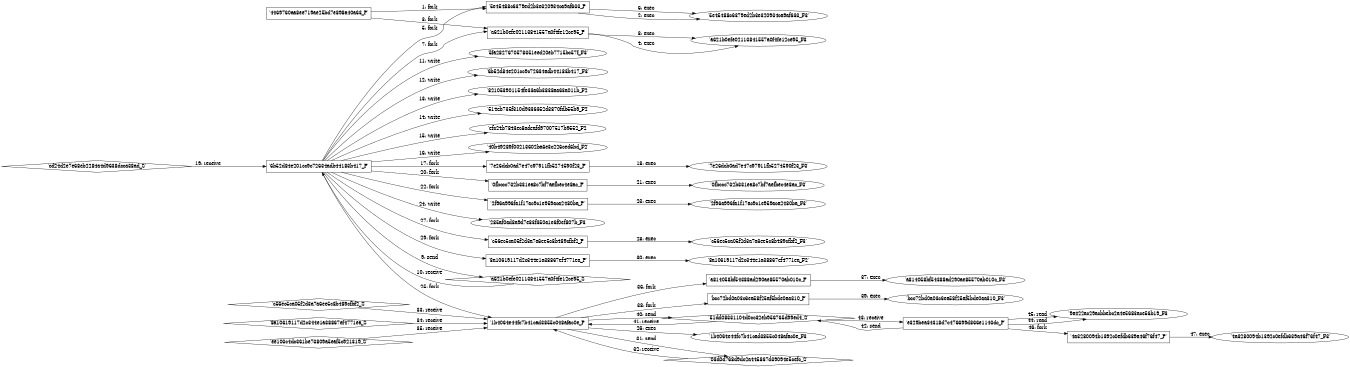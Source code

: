 digraph "D:\Learning\Paper\apt\基于CTI的攻击预警\Dataset\攻击图\ASGfromALLCTI\Threat Round-up for the Week of Mar 20 - Mar 24.dot" {
rankdir="LR"
size="9"
fixedsize="false"
splines="true"
nodesep=0.3
ranksep=0
fontsize=10
overlap="scalexy"
engine= "neato"
	"'4469760aa8ee719ae25bd7e898a40a63_P'" [node_type=Process shape=box]
	"'5e45488c6379ed2b3e320934ca9af633_P'" [node_type=Process shape=box]
	"'4469760aa8ee719ae25bd7e898a40a63_P'" -> "'5e45488c6379ed2b3e320934ca9af633_P'" [label="1: fork"]
	"'5e45488c6379ed2b3e320934ca9af633_P'" [node_type=Process shape=box]
	"'5e45488c6379ed2b3e320934ca9af633_F3'" [node_type=File shape=ellipse]
	"'5e45488c6379ed2b3e320934ca9af633_P'" -> "'5e45488c6379ed2b3e320934ca9af633_F3'" [label="2: exec"]
	"'4469760aa8ee719ae25bd7e898a40a63_P'" [node_type=Process shape=box]
	"'a621b0efe02113841557a0f4fe12ce95_P'" [node_type=Process shape=box]
	"'4469760aa8ee719ae25bd7e898a40a63_P'" -> "'a621b0efe02113841557a0f4fe12ce95_P'" [label="3: fork"]
	"'a621b0efe02113841557a0f4fe12ce95_P'" [node_type=Process shape=box]
	"'a621b0efe02113841557a0f4fe12ce95_F3'" [node_type=File shape=ellipse]
	"'a621b0efe02113841557a0f4fe12ce95_P'" -> "'a621b0efe02113841557a0f4fe12ce95_F3'" [label="4: exec"]
	"'6b52d84e201cc9c72634adb44183b417_P'" [node_type=Process shape=box]
	"'5e45488c6379ed2b3e320934ca9af633_P'" [node_type=Process shape=box]
	"'6b52d84e201cc9c72634adb44183b417_P'" -> "'5e45488c6379ed2b3e320934ca9af633_P'" [label="5: fork"]
	"'5e45488c6379ed2b3e320934ca9af633_P'" [node_type=Process shape=box]
	"'5e45488c6379ed2b3e320934ca9af633_F3'" [node_type=File shape=ellipse]
	"'5e45488c6379ed2b3e320934ca9af633_P'" -> "'5e45488c6379ed2b3e320934ca9af633_F3'" [label="6: exec"]
	"'6b52d84e201cc9c72634adb44183b417_P'" [node_type=Process shape=box]
	"'a621b0efe02113841557a0f4fe12ce95_P'" [node_type=Process shape=box]
	"'6b52d84e201cc9c72634adb44183b417_P'" -> "'a621b0efe02113841557a0f4fe12ce95_P'" [label="7: fork"]
	"'a621b0efe02113841557a0f4fe12ce95_P'" [node_type=Process shape=box]
	"'a621b0efe02113841557a0f4fe12ce95_F3'" [node_type=File shape=ellipse]
	"'a621b0efe02113841557a0f4fe12ce95_P'" -> "'a621b0efe02113841557a0f4fe12ce95_F3'" [label="8: exec"]
	"'a621b0efe02113841557a0f4fe12ce95_S'" [node_type=Socket shape=diamond]
	"'6b52d84e201cc9c72634adb44183b417_P'" [node_type=Process shape=box]
	"'6b52d84e201cc9c72634adb44183b417_P'" -> "'a621b0efe02113841557a0f4fe12ce95_S'" [label="9: send"]
	"'a621b0efe02113841557a0f4fe12ce95_S'" -> "'6b52d84e201cc9c72634adb44183b417_P'" [label="10: receive"]
	"'5fa2827670578351eed20eb7715bc57f_F3'" [node_type=file shape=ellipse]
	"'6b52d84e201cc9c72634adb44183b417_P'" [node_type=Process shape=box]
	"'6b52d84e201cc9c72634adb44183b417_P'" -> "'5fa2827670578351eed20eb7715bc57f_F3'" [label="11: write"]
	"'6b52d84e201cc9c72634adb44183b417_F3'" [node_type=file shape=ellipse]
	"'6b52d84e201cc9c72634adb44183b417_P'" [node_type=Process shape=box]
	"'6b52d84e201cc9c72634adb44183b417_P'" -> "'6b52d84e201cc9c72634adb44183b417_F3'" [label="12: write"]
	"'821053901154fe33a6b3838aa63a011b_F2'" [node_type=file shape=ellipse]
	"'6b52d84e201cc9c72634adb44183b417_P'" [node_type=Process shape=box]
	"'6b52d84e201cc9c72634adb44183b417_P'" -> "'821053901154fe33a6b3838aa63a011b_F2'" [label="13: write"]
	"'514eb735f310d9336352d3870fdb55b9_F2'" [node_type=file shape=ellipse]
	"'6b52d84e201cc9c72634adb44183b417_P'" [node_type=Process shape=box]
	"'6b52d84e201cc9c72634adb44183b417_P'" -> "'514eb735f310d9336352d3870fdb55b9_F2'" [label="14: write"]
	"'efc24b7843ec8adeafd97007517b9552_F2'" [node_type=file shape=ellipse]
	"'6b52d84e201cc9c72634adb44183b417_P'" [node_type=Process shape=box]
	"'6b52d84e201cc9c72634adb44183b417_P'" -> "'efc24b7843ec8adeafd97007517b9552_F2'" [label="15: write"]
	"'40b49289f00213602ba6e3c226ced6bd_F2'" [node_type=file shape=ellipse]
	"'6b52d84e201cc9c72634adb44183b417_P'" [node_type=Process shape=box]
	"'6b52d84e201cc9c72634adb44183b417_P'" -> "'40b49289f00213602ba6e3c226ced6bd_F2'" [label="16: write"]
	"'6b52d84e201cc9c72634adb44183b417_P'" [node_type=Process shape=box]
	"'7e26dcb0ad7e47c97911fb5274590f23_P'" [node_type=Process shape=box]
	"'6b52d84e201cc9c72634adb44183b417_P'" -> "'7e26dcb0ad7e47c97911fb5274590f23_P'" [label="17: fork"]
	"'7e26dcb0ad7e47c97911fb5274590f23_P'" [node_type=Process shape=box]
	"'7e26dcb0ad7e47c97911fb5274590f23_F3'" [node_type=File shape=ellipse]
	"'7e26dcb0ad7e47c97911fb5274590f23_P'" -> "'7e26dcb0ad7e47c97911fb5274590f23_F3'" [label="18: exec"]
	"'6b52d84e201cc9c72634adb44183b417_P'" [node_type=Process shape=box]
	"'cd24d2e7e68eb2284a4d9638dcca38ad_S'" [node_type=Socket shape=diamond]
	"'cd24d2e7e68eb2284a4d9638dcca38ad_S'" -> "'6b52d84e201cc9c72634adb44183b417_P'" [label="19: receive"]
	"'6b52d84e201cc9c72634adb44183b417_P'" [node_type=Process shape=box]
	"'0fbccc732b331ea8c7bf7aefbec4e8ac_P'" [node_type=Process shape=box]
	"'6b52d84e201cc9c72634adb44183b417_P'" -> "'0fbccc732b331ea8c7bf7aefbec4e8ac_P'" [label="20: fork"]
	"'0fbccc732b331ea8c7bf7aefbec4e8ac_P'" [node_type=Process shape=box]
	"'0fbccc732b331ea8c7bf7aefbec4e8ac_F3'" [node_type=File shape=ellipse]
	"'0fbccc732b331ea8c7bf7aefbec4e8ac_P'" -> "'0fbccc732b331ea8c7bf7aefbec4e8ac_F3'" [label="21: exec"]
	"'6b52d84e201cc9c72634adb44183b417_P'" [node_type=Process shape=box]
	"'2f96a996fa1f17ac9c1e959aca2480ba_P'" [node_type=Process shape=box]
	"'6b52d84e201cc9c72634adb44183b417_P'" -> "'2f96a996fa1f17ac9c1e959aca2480ba_P'" [label="22: fork"]
	"'2f96a996fa1f17ac9c1e959aca2480ba_P'" [node_type=Process shape=box]
	"'2f96a996fa1f17ac9c1e959aca2480ba_F3'" [node_type=File shape=ellipse]
	"'2f96a996fa1f17ac9c1e959aca2480ba_P'" -> "'2f96a996fa1f17ac9c1e959aca2480ba_F3'" [label="23: exec"]
	"'285af0ad8a9d7e83f350a1e6f0ef807b_F3'" [node_type=file shape=ellipse]
	"'6b52d84e201cc9c72634adb44183b417_P'" [node_type=Process shape=box]
	"'6b52d84e201cc9c72634adb44183b417_P'" -> "'285af0ad8a9d7e83f350a1e6f0ef807b_F3'" [label="24: write"]
	"'6b52d84e201cc9c72634adb44183b417_P'" [node_type=Process shape=box]
	"'1b4064e44fc7b41cad3855c048afac0e_P'" [node_type=Process shape=box]
	"'6b52d84e201cc9c72634adb44183b417_P'" -> "'1b4064e44fc7b41cad3855c048afac0e_P'" [label="25: fork"]
	"'1b4064e44fc7b41cad3855c048afac0e_P'" [node_type=Process shape=box]
	"'1b4064e44fc7b41cad3855c048afac0e_F3'" [node_type=File shape=ellipse]
	"'1b4064e44fc7b41cad3855c048afac0e_P'" -> "'1b4064e44fc7b41cad3855c048afac0e_F3'" [label="26: exec"]
	"'6b52d84e201cc9c72634adb44183b417_P'" [node_type=Process shape=box]
	"'c56ec5ca05f2d3a7a6ee5c8b489cfbf2_P'" [node_type=Process shape=box]
	"'6b52d84e201cc9c72634adb44183b417_P'" -> "'c56ec5ca05f2d3a7a6ee5c8b489cfbf2_P'" [label="27: fork"]
	"'c56ec5ca05f2d3a7a6ee5c8b489cfbf2_P'" [node_type=Process shape=box]
	"'c56ec5ca05f2d3a7a6ee5c8b489cfbf2_F3'" [node_type=File shape=ellipse]
	"'c56ec5ca05f2d3a7a6ee5c8b489cfbf2_P'" -> "'c56ec5ca05f2d3a7a6ee5c8b489cfbf2_F3'" [label="28: exec"]
	"'6b52d84e201cc9c72634adb44183b417_P'" [node_type=Process shape=box]
	"'8a10619117d2c344e1a38867ef4771ea_P'" [node_type=Process shape=box]
	"'6b52d84e201cc9c72634adb44183b417_P'" -> "'8a10619117d2c344e1a38867ef4771ea_P'" [label="29: fork"]
	"'8a10619117d2c344e1a38867ef4771ea_P'" [node_type=Process shape=box]
	"'8a10619117d2c344e1a38867ef4771ea_F2'" [node_type=File shape=ellipse]
	"'8a10619117d2c344e1a38867ef4771ea_P'" -> "'8a10619117d2c344e1a38867ef4771ea_F2'" [label="30: exec"]
	"'03d0d768d9dc2a445867d39094e5cefc_S'" [node_type=Socket shape=diamond]
	"'1b4064e44fc7b41cad3855c048afac0e_P'" [node_type=Process shape=box]
	"'1b4064e44fc7b41cad3855c048afac0e_P'" -> "'03d0d768d9dc2a445867d39094e5cefc_S'" [label="31: send"]
	"'03d0d768d9dc2a445867d39094e5cefc_S'" -> "'1b4064e44fc7b41cad3855c048afac0e_P'" [label="32: receive"]
	"'1b4064e44fc7b41cad3855c048afac0e_P'" [node_type=Process shape=box]
	"'c56ec5ca05f2d3a7a6ee5c8b489cfbf2_S'" [node_type=Socket shape=diamond]
	"'c56ec5ca05f2d3a7a6ee5c8b489cfbf2_S'" -> "'1b4064e44fc7b41cad3855c048afac0e_P'" [label="33: receive"]
	"'1b4064e44fc7b41cad3855c048afac0e_P'" [node_type=Process shape=box]
	"'8a10619117d2c344e1a38867ef4771ea_S'" [node_type=Socket shape=diamond]
	"'8a10619117d2c344e1a38867ef4771ea_S'" -> "'1b4064e44fc7b41cad3855c048afac0e_P'" [label="34: receive"]
	"'1b4064e44fc7b41cad3855c048afac0e_P'" [node_type=Process shape=box]
	"'ee103c4dc361be73809a5eaf5c921319_S'" [node_type=Socket shape=diamond]
	"'ee103c4dc361be73809a5eaf5c921319_S'" -> "'1b4064e44fc7b41cad3855c048afac0e_P'" [label="35: receive"]
	"'1b4064e44fc7b41cad3855c048afac0e_P'" [node_type=Process shape=box]
	"'a814058bf54388ad290ae85570ab010c_P'" [node_type=Process shape=box]
	"'1b4064e44fc7b41cad3855c048afac0e_P'" -> "'a814058bf54388ad290ae85570ab010c_P'" [label="36: fork"]
	"'a814058bf54388ad290ae85570ab010c_P'" [node_type=Process shape=box]
	"'a814058bf54388ad290ae85570ab010c_F3'" [node_type=File shape=ellipse]
	"'a814058bf54388ad290ae85570ab010c_P'" -> "'a814058bf54388ad290ae85570ab010c_F3'" [label="37: exec"]
	"'1b4064e44fc7b41cad3855c048afac0e_P'" [node_type=Process shape=box]
	"'bcc72bd0a03c6ea58f25af5bde0aa310_P'" [node_type=Process shape=box]
	"'1b4064e44fc7b41cad3855c048afac0e_P'" -> "'bcc72bd0a03c6ea58f25af5bde0aa310_P'" [label="38: fork"]
	"'bcc72bd0a03c6ea58f25af5bde0aa310_P'" [node_type=Process shape=box]
	"'bcc72bd0a03c6ea58f25af5bde0aa310_F3'" [node_type=File shape=ellipse]
	"'bcc72bd0a03c6ea58f25af5bde0aa310_P'" -> "'bcc72bd0a03c6ea58f25af5bde0aa310_F3'" [label="39: exec"]
	"'51dd08331104d0cc32eb956765d99ed4_S'" [node_type=Socket shape=diamond]
	"'1b4064e44fc7b41cad3855c048afac0e_P'" [node_type=Process shape=box]
	"'1b4064e44fc7b41cad3855c048afac0e_P'" -> "'51dd08331104d0cc32eb956765d99ed4_S'" [label="40: send"]
	"'51dd08331104d0cc32eb956765d99ed4_S'" -> "'1b4064e44fc7b41cad3855c048afac0e_P'" [label="41: receive"]
	"'51dd08331104d0cc32eb956765d99ed4_S'" [node_type=Socket shape=diamond]
	"'e329bea34318d7c476699d866e1143dc_P'" [node_type=Process shape=box]
	"'e329bea34318d7c476699d866e1143dc_P'" -> "'51dd08331104d0cc32eb956765d99ed4_S'" [label="42: send"]
	"'51dd08331104d0cc32eb956765d99ed4_S'" -> "'e329bea34318d7c476699d866e1143dc_P'" [label="43: receive"]
	"'9a422ac29acbbebc2a4e5683ace56b19_F3'" [node_type=file shape=ellipse]
	"'e329bea34318d7c476699d866e1143dc_P'" [node_type=Process shape=box]
	"'e329bea34318d7c476699d866e1143dc_P'" -> "'9a422ac29acbbebc2a4e5683ace56b19_F3'" [label="44: read"]
	"'9a422ac29acbbebc2a4e5683ace56b19_F3'" [node_type=file shape=ellipse]
	"'e329bea34318d7c476699d866e1143dc_P'" [node_type=Process shape=box]
	"'e329bea34318d7c476699d866e1143dc_P'" -> "'9a422ac29acbbebc2a4e5683ace56b19_F3'" [label="45: read"]
	"'e329bea34318d7c476699d866e1143dc_P'" [node_type=Process shape=box]
	"'4a3280094b1392c0efdb639a46f76f47_P'" [node_type=Process shape=box]
	"'e329bea34318d7c476699d866e1143dc_P'" -> "'4a3280094b1392c0efdb639a46f76f47_P'" [label="46: fork"]
	"'4a3280094b1392c0efdb639a46f76f47_P'" [node_type=Process shape=box]
	"'4a3280094b1392c0efdb639a46f76f47_F3'" [node_type=File shape=ellipse]
	"'4a3280094b1392c0efdb639a46f76f47_P'" -> "'4a3280094b1392c0efdb639a46f76f47_F3'" [label="47: exec"]
}
